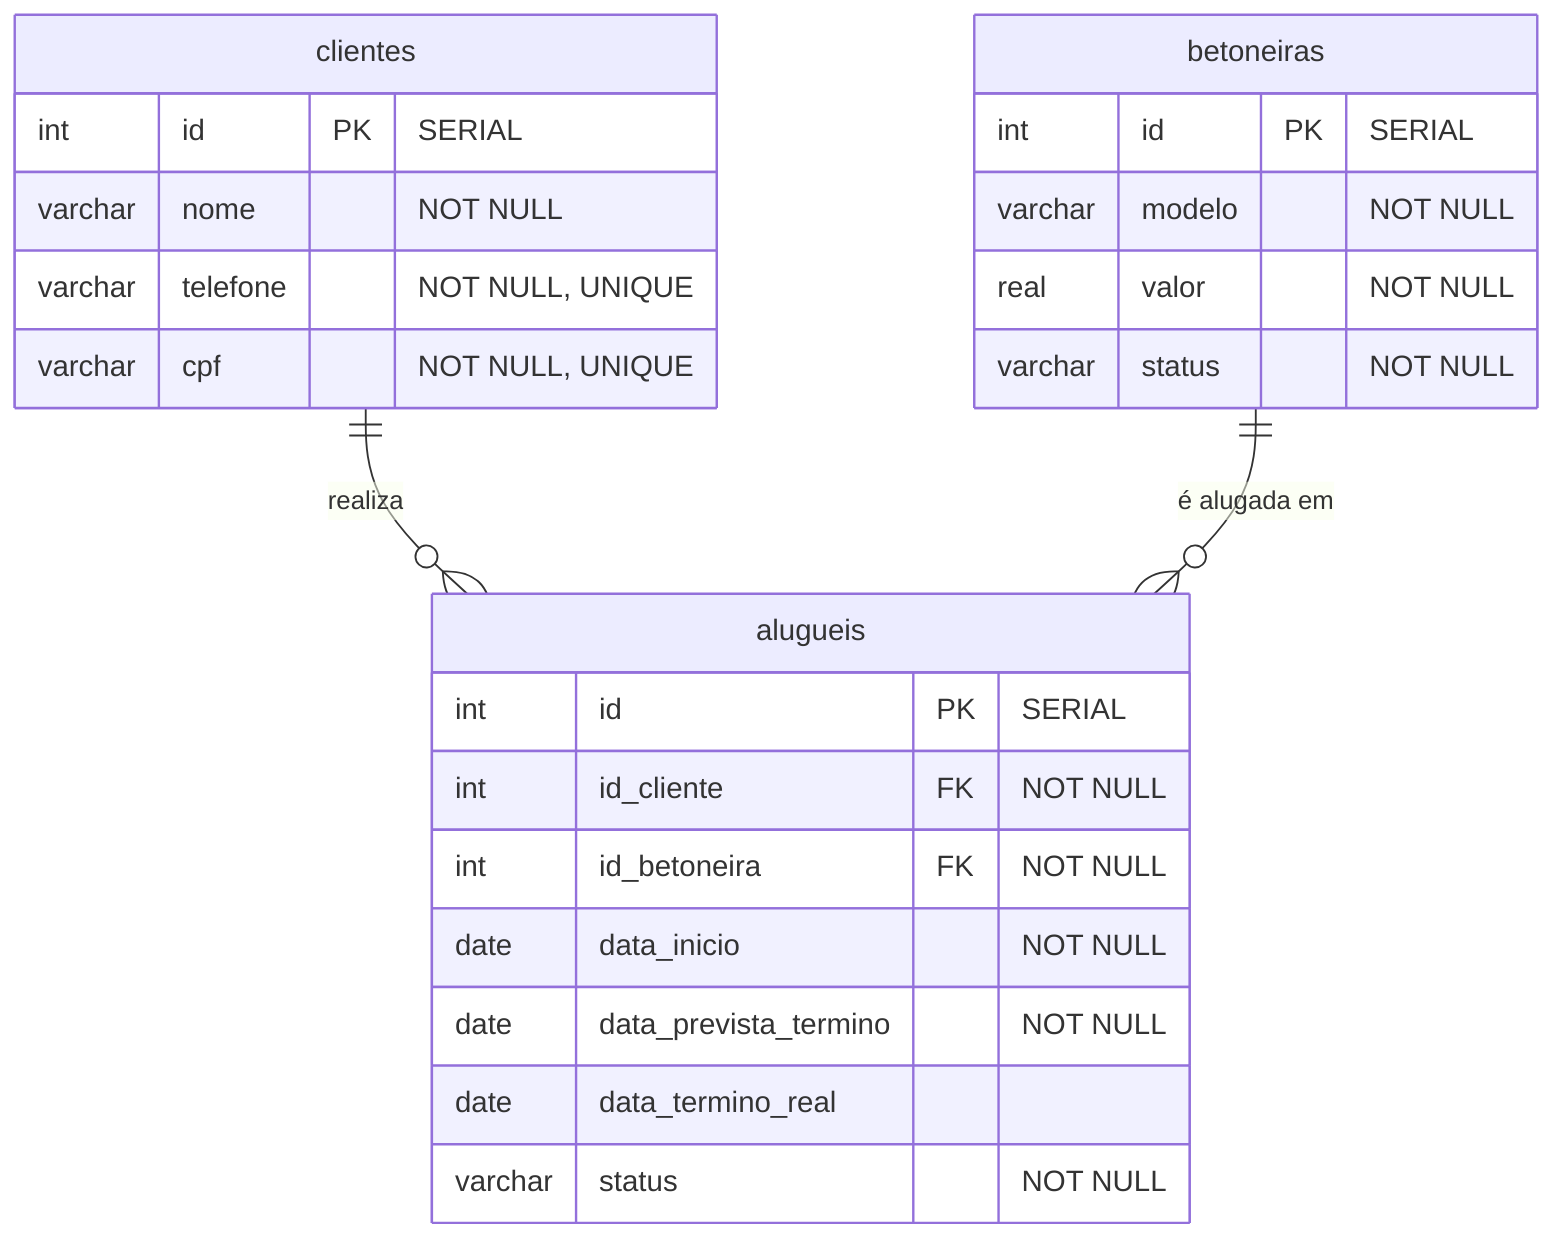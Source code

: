 erDiagram

clientes {
    int id PK "SERIAL"
    varchar nome "NOT NULL"
    varchar telefone "NOT NULL, UNIQUE"
    varchar cpf "NOT NULL, UNIQUE"
}

betoneiras {
    int id PK "SERIAL"
    varchar modelo "NOT NULL"
    real valor "NOT NULL"
    varchar status "NOT NULL"
}

alugueis {
    int id PK "SERIAL"
    int id_cliente FK "NOT NULL"
    int id_betoneira FK "NOT NULL"
    date data_inicio "NOT NULL"
    date data_prevista_termino "NOT NULL"
    date data_termino_real
    varchar status "NOT NULL"
}

clientes ||--o{ alugueis : "realiza"
betoneiras ||--o{ alugueis : "é alugada em"